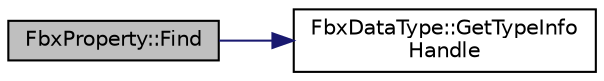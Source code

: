 digraph "FbxProperty::Find"
{
  edge [fontname="Helvetica",fontsize="10",labelfontname="Helvetica",labelfontsize="10"];
  node [fontname="Helvetica",fontsize="10",shape=record];
  rankdir="LR";
  Node87 [label="FbxProperty::Find",height=0.2,width=0.4,color="black", fillcolor="grey75", style="filled", fontcolor="black"];
  Node87 -> Node88 [color="midnightblue",fontsize="10",style="solid",fontname="Helvetica"];
  Node88 [label="FbxDataType::GetTypeInfo\lHandle",height=0.2,width=0.4,color="black", fillcolor="white", style="filled",URL="$class_fbx_data_type.html#a425634131ed095605fd6480e997e7891"];
}

